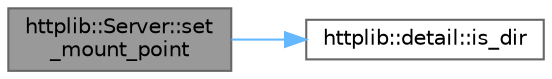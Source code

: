 digraph "httplib::Server::set_mount_point"
{
 // LATEX_PDF_SIZE
  bgcolor="transparent";
  edge [fontname=Helvetica,fontsize=10,labelfontname=Helvetica,labelfontsize=10];
  node [fontname=Helvetica,fontsize=10,shape=box,height=0.2,width=0.4];
  rankdir="LR";
  Node1 [id="Node000001",label="httplib::Server::set\l_mount_point",height=0.2,width=0.4,color="gray40", fillcolor="grey60", style="filled", fontcolor="black",tooltip=" "];
  Node1 -> Node2 [id="edge1_Node000001_Node000002",color="steelblue1",style="solid",tooltip=" "];
  Node2 [id="Node000002",label="httplib::detail::is_dir",height=0.2,width=0.4,color="grey40", fillcolor="white", style="filled",URL="$namespacehttplib_1_1detail.html#af1f56433b3a10b13b2f914de33bd6e31",tooltip=" "];
}

